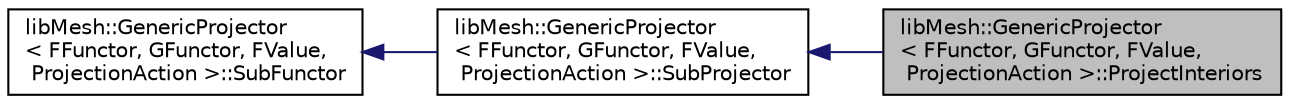 digraph "libMesh::GenericProjector&lt; FFunctor, GFunctor, FValue, ProjectionAction &gt;::ProjectInteriors"
{
 // INTERACTIVE_SVG=YES
  edge [fontname="Helvetica",fontsize="10",labelfontname="Helvetica",labelfontsize="10"];
  node [fontname="Helvetica",fontsize="10",shape=record];
  rankdir="LR";
  Node1 [label="libMesh::GenericProjector\l\< FFunctor, GFunctor, FValue,\l ProjectionAction \>::ProjectInteriors",height=0.2,width=0.4,color="black", fillcolor="grey75", style="filled" fontcolor="black"];
  Node2 -> Node1 [dir="back",color="midnightblue",fontsize="10",style="solid",fontname="Helvetica"];
  Node2 [label="libMesh::GenericProjector\l\< FFunctor, GFunctor, FValue,\l ProjectionAction \>::SubProjector",height=0.2,width=0.4,color="black", fillcolor="white", style="filled",URL="$structlibMesh_1_1GenericProjector_1_1SubProjector.html"];
  Node3 -> Node2 [dir="back",color="midnightblue",fontsize="10",style="solid",fontname="Helvetica"];
  Node3 [label="libMesh::GenericProjector\l\< FFunctor, GFunctor, FValue,\l ProjectionAction \>::SubFunctor",height=0.2,width=0.4,color="black", fillcolor="white", style="filled",URL="$structlibMesh_1_1GenericProjector_1_1SubFunctor.html"];
}
